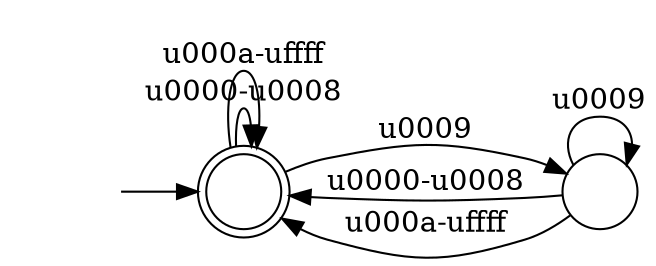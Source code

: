 digraph Automaton {
  rankdir = LR;
  0 [shape=doublecircle,label=""];
  initial [shape=plaintext,label=""];
  initial -> 0
  0 -> 0 [label="\u0000-\u0008"]
  0 -> 1 [label="\u0009"]
  0 -> 0 [label="\u000a-\uffff"]
  1 [shape=circle,label=""];
  1 -> 0 [label="\u0000-\u0008"]
  1 -> 1 [label="\u0009"]
  1 -> 0 [label="\u000a-\uffff"]
}
